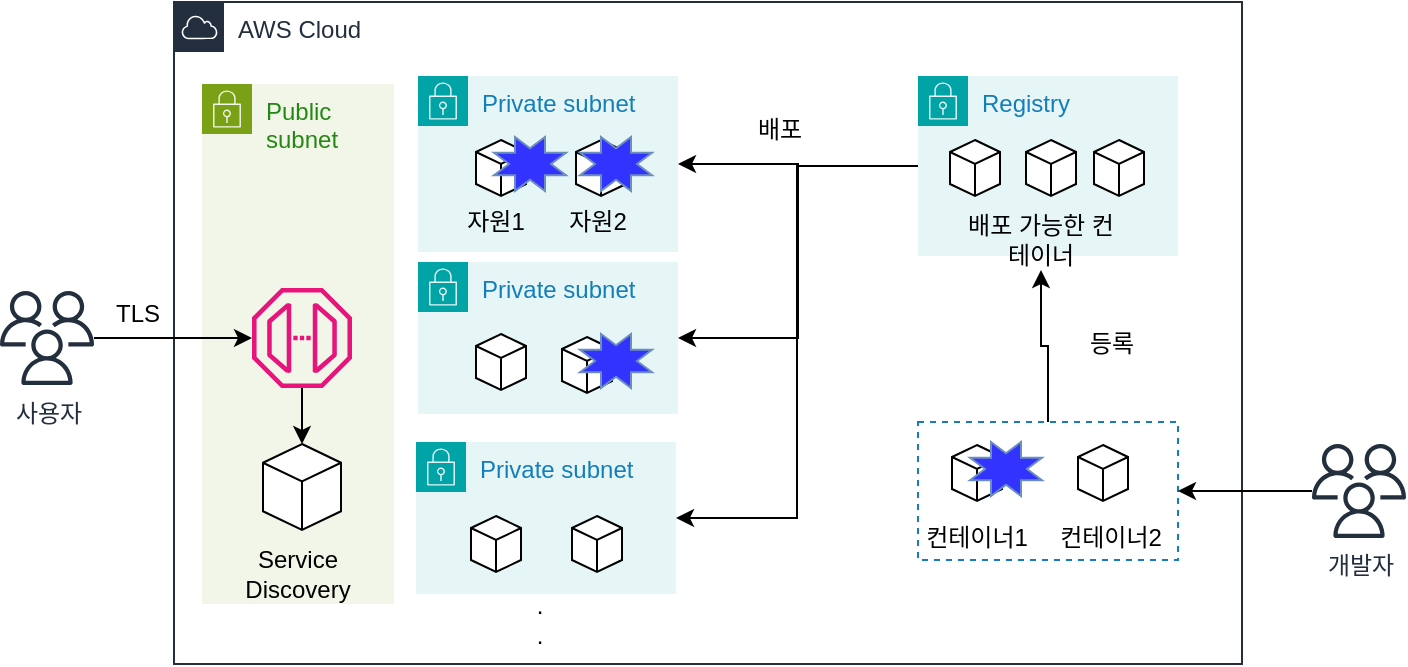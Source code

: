 <mxfile version="22.1.11" type="github">
  <diagram name="페이지-1" id="Fll2SXyJmTGVgI3FMVlQ">
    <mxGraphModel dx="909" dy="542" grid="0" gridSize="10" guides="1" tooltips="1" connect="1" arrows="1" fold="1" page="1" pageScale="1" pageWidth="827" pageHeight="1169" math="0" shadow="0">
      <root>
        <mxCell id="0" />
        <mxCell id="1" parent="0" />
        <mxCell id="sD-le9rKMJowbdxNYxYG-1" value="AWS Cloud" style="points=[[0,0],[0.25,0],[0.5,0],[0.75,0],[1,0],[1,0.25],[1,0.5],[1,0.75],[1,1],[0.75,1],[0.5,1],[0.25,1],[0,1],[0,0.75],[0,0.5],[0,0.25]];outlineConnect=0;gradientColor=none;html=1;whiteSpace=wrap;fontSize=12;fontStyle=0;container=1;pointerEvents=0;collapsible=0;recursiveResize=0;shape=mxgraph.aws4.group;grIcon=mxgraph.aws4.group_aws_cloud;strokeColor=#232F3E;fillColor=none;verticalAlign=top;align=left;spacingLeft=30;fontColor=#232F3E;dashed=0;" vertex="1" parent="1">
          <mxGeometry x="124" y="97" width="534" height="331" as="geometry" />
        </mxCell>
        <mxCell id="sD-le9rKMJowbdxNYxYG-11" value="Public subnet" style="points=[[0,0],[0.25,0],[0.5,0],[0.75,0],[1,0],[1,0.25],[1,0.5],[1,0.75],[1,1],[0.75,1],[0.5,1],[0.25,1],[0,1],[0,0.75],[0,0.5],[0,0.25]];outlineConnect=0;gradientColor=none;html=1;whiteSpace=wrap;fontSize=12;fontStyle=0;container=1;pointerEvents=0;collapsible=0;recursiveResize=0;shape=mxgraph.aws4.group;grIcon=mxgraph.aws4.group_security_group;grStroke=0;strokeColor=#7AA116;fillColor=#F2F6E8;verticalAlign=top;align=left;spacingLeft=30;fontColor=#248814;dashed=0;" vertex="1" parent="sD-le9rKMJowbdxNYxYG-1">
          <mxGeometry x="14" y="41" width="96" height="260" as="geometry" />
        </mxCell>
        <mxCell id="sD-le9rKMJowbdxNYxYG-12" value="" style="sketch=0;outlineConnect=0;fontColor=#232F3E;gradientColor=none;fillColor=#E7157B;strokeColor=none;dashed=0;verticalLabelPosition=bottom;verticalAlign=top;align=center;html=1;fontSize=12;fontStyle=0;aspect=fixed;pointerEvents=1;shape=mxgraph.aws4.endpoint;" vertex="1" parent="sD-le9rKMJowbdxNYxYG-11">
          <mxGeometry x="25" y="102" width="50" height="50" as="geometry" />
        </mxCell>
        <mxCell id="sD-le9rKMJowbdxNYxYG-13" value="" style="html=1;whiteSpace=wrap;shape=isoCube2;backgroundOutline=1;isoAngle=15;" vertex="1" parent="sD-le9rKMJowbdxNYxYG-11">
          <mxGeometry x="30.5" y="180" width="39" height="43" as="geometry" />
        </mxCell>
        <mxCell id="sD-le9rKMJowbdxNYxYG-14" value="Service Discovery" style="text;html=1;strokeColor=none;fillColor=none;align=center;verticalAlign=middle;whiteSpace=wrap;rounded=0;" vertex="1" parent="sD-le9rKMJowbdxNYxYG-11">
          <mxGeometry x="18" y="230" width="60" height="30" as="geometry" />
        </mxCell>
        <mxCell id="sD-le9rKMJowbdxNYxYG-23" style="edgeStyle=orthogonalEdgeStyle;rounded=0;orthogonalLoop=1;jettySize=auto;html=1;entryX=0.5;entryY=0;entryDx=0;entryDy=0;entryPerimeter=0;" edge="1" parent="sD-le9rKMJowbdxNYxYG-11" source="sD-le9rKMJowbdxNYxYG-12" target="sD-le9rKMJowbdxNYxYG-13">
          <mxGeometry relative="1" as="geometry" />
        </mxCell>
        <mxCell id="sD-le9rKMJowbdxNYxYG-7" value="Private subnet" style="points=[[0,0],[0.25,0],[0.5,0],[0.75,0],[1,0],[1,0.25],[1,0.5],[1,0.75],[1,1],[0.75,1],[0.5,1],[0.25,1],[0,1],[0,0.75],[0,0.5],[0,0.25]];outlineConnect=0;gradientColor=none;html=1;whiteSpace=wrap;fontSize=12;fontStyle=0;container=1;pointerEvents=0;collapsible=0;recursiveResize=0;shape=mxgraph.aws4.group;grIcon=mxgraph.aws4.group_security_group;grStroke=0;strokeColor=#00A4A6;fillColor=#E6F6F7;verticalAlign=top;align=left;spacingLeft=30;fontColor=#147EBA;dashed=0;" vertex="1" parent="sD-le9rKMJowbdxNYxYG-1">
          <mxGeometry x="122" y="37" width="130" height="88" as="geometry" />
        </mxCell>
        <mxCell id="sD-le9rKMJowbdxNYxYG-16" value="" style="html=1;whiteSpace=wrap;shape=isoCube2;backgroundOutline=1;isoAngle=15;" vertex="1" parent="sD-le9rKMJowbdxNYxYG-7">
          <mxGeometry x="29" y="32" width="25" height="28" as="geometry" />
        </mxCell>
        <mxCell id="sD-le9rKMJowbdxNYxYG-17" value="" style="html=1;whiteSpace=wrap;shape=isoCube2;backgroundOutline=1;isoAngle=15;" vertex="1" parent="sD-le9rKMJowbdxNYxYG-7">
          <mxGeometry x="79" y="32" width="25" height="28" as="geometry" />
        </mxCell>
        <mxCell id="sD-le9rKMJowbdxNYxYG-18" value="자원1" style="text;html=1;strokeColor=none;fillColor=none;align=center;verticalAlign=middle;whiteSpace=wrap;rounded=0;" vertex="1" parent="sD-le9rKMJowbdxNYxYG-7">
          <mxGeometry x="9" y="58" width="60" height="30" as="geometry" />
        </mxCell>
        <mxCell id="sD-le9rKMJowbdxNYxYG-19" value="자원2" style="text;html=1;strokeColor=none;fillColor=none;align=center;verticalAlign=middle;whiteSpace=wrap;rounded=0;" vertex="1" parent="sD-le9rKMJowbdxNYxYG-7">
          <mxGeometry x="60" y="58" width="60" height="30" as="geometry" />
        </mxCell>
        <mxCell id="sD-le9rKMJowbdxNYxYG-20" value="" style="verticalLabelPosition=bottom;verticalAlign=top;html=1;shape=mxgraph.basic.8_point_star;fillColor=#3333FF;strokeColor=#6c8ebf;" vertex="1" parent="sD-le9rKMJowbdxNYxYG-7">
          <mxGeometry x="38" y="30.5" width="36" height="27" as="geometry" />
        </mxCell>
        <mxCell id="sD-le9rKMJowbdxNYxYG-21" value="" style="verticalLabelPosition=bottom;verticalAlign=top;html=1;shape=mxgraph.basic.8_point_star;fillColor=#3333FF;strokeColor=#6c8ebf;" vertex="1" parent="sD-le9rKMJowbdxNYxYG-7">
          <mxGeometry x="81" y="30.5" width="36" height="27" as="geometry" />
        </mxCell>
        <mxCell id="sD-le9rKMJowbdxNYxYG-9" value="Private subnet" style="points=[[0,0],[0.25,0],[0.5,0],[0.75,0],[1,0],[1,0.25],[1,0.5],[1,0.75],[1,1],[0.75,1],[0.5,1],[0.25,1],[0,1],[0,0.75],[0,0.5],[0,0.25]];outlineConnect=0;gradientColor=none;html=1;whiteSpace=wrap;fontSize=12;fontStyle=0;container=1;pointerEvents=0;collapsible=0;recursiveResize=0;shape=mxgraph.aws4.group;grIcon=mxgraph.aws4.group_security_group;grStroke=0;strokeColor=#00A4A6;fillColor=#E6F6F7;verticalAlign=top;align=left;spacingLeft=30;fontColor=#147EBA;dashed=0;" vertex="1" parent="sD-le9rKMJowbdxNYxYG-1">
          <mxGeometry x="122" y="130" width="130" height="76" as="geometry" />
        </mxCell>
        <mxCell id="sD-le9rKMJowbdxNYxYG-47" value="" style="html=1;whiteSpace=wrap;shape=isoCube2;backgroundOutline=1;isoAngle=15;" vertex="1" parent="sD-le9rKMJowbdxNYxYG-9">
          <mxGeometry x="72" y="37.5" width="25" height="28" as="geometry" />
        </mxCell>
        <mxCell id="sD-le9rKMJowbdxNYxYG-48" value="" style="verticalLabelPosition=bottom;verticalAlign=top;html=1;shape=mxgraph.basic.8_point_star;fillColor=#3333FF;strokeColor=#6c8ebf;" vertex="1" parent="sD-le9rKMJowbdxNYxYG-9">
          <mxGeometry x="81" y="36" width="36" height="27" as="geometry" />
        </mxCell>
        <mxCell id="sD-le9rKMJowbdxNYxYG-49" value="" style="html=1;whiteSpace=wrap;shape=isoCube2;backgroundOutline=1;isoAngle=15;" vertex="1" parent="sD-le9rKMJowbdxNYxYG-9">
          <mxGeometry x="29" y="36" width="25" height="28" as="geometry" />
        </mxCell>
        <mxCell id="sD-le9rKMJowbdxNYxYG-10" value="Private subnet" style="points=[[0,0],[0.25,0],[0.5,0],[0.75,0],[1,0],[1,0.25],[1,0.5],[1,0.75],[1,1],[0.75,1],[0.5,1],[0.25,1],[0,1],[0,0.75],[0,0.5],[0,0.25]];outlineConnect=0;gradientColor=none;html=1;whiteSpace=wrap;fontSize=12;fontStyle=0;container=1;pointerEvents=0;collapsible=0;recursiveResize=0;shape=mxgraph.aws4.group;grIcon=mxgraph.aws4.group_security_group;grStroke=0;strokeColor=#00A4A6;fillColor=#E6F6F7;verticalAlign=top;align=left;spacingLeft=30;fontColor=#147EBA;dashed=0;" vertex="1" parent="sD-le9rKMJowbdxNYxYG-1">
          <mxGeometry x="121" y="220" width="130" height="76" as="geometry" />
        </mxCell>
        <mxCell id="sD-le9rKMJowbdxNYxYG-50" value="" style="html=1;whiteSpace=wrap;shape=isoCube2;backgroundOutline=1;isoAngle=15;" vertex="1" parent="sD-le9rKMJowbdxNYxYG-10">
          <mxGeometry x="27.5" y="37" width="25" height="28" as="geometry" />
        </mxCell>
        <mxCell id="sD-le9rKMJowbdxNYxYG-51" value="" style="html=1;whiteSpace=wrap;shape=isoCube2;backgroundOutline=1;isoAngle=15;" vertex="1" parent="sD-le9rKMJowbdxNYxYG-10">
          <mxGeometry x="78" y="37" width="25" height="28" as="geometry" />
        </mxCell>
        <mxCell id="sD-le9rKMJowbdxNYxYG-40" style="edgeStyle=orthogonalEdgeStyle;rounded=0;orthogonalLoop=1;jettySize=auto;html=1;" edge="1" parent="sD-le9rKMJowbdxNYxYG-1" source="sD-le9rKMJowbdxNYxYG-24" target="sD-le9rKMJowbdxNYxYG-7">
          <mxGeometry relative="1" as="geometry" />
        </mxCell>
        <mxCell id="sD-le9rKMJowbdxNYxYG-41" style="edgeStyle=orthogonalEdgeStyle;rounded=0;orthogonalLoop=1;jettySize=auto;html=1;entryX=1;entryY=0.5;entryDx=0;entryDy=0;" edge="1" parent="sD-le9rKMJowbdxNYxYG-1" source="sD-le9rKMJowbdxNYxYG-24" target="sD-le9rKMJowbdxNYxYG-9">
          <mxGeometry relative="1" as="geometry" />
        </mxCell>
        <mxCell id="sD-le9rKMJowbdxNYxYG-42" style="edgeStyle=orthogonalEdgeStyle;rounded=0;orthogonalLoop=1;jettySize=auto;html=1;entryX=1;entryY=0.5;entryDx=0;entryDy=0;" edge="1" parent="sD-le9rKMJowbdxNYxYG-1" source="sD-le9rKMJowbdxNYxYG-24" target="sD-le9rKMJowbdxNYxYG-10">
          <mxGeometry relative="1" as="geometry" />
        </mxCell>
        <mxCell id="sD-le9rKMJowbdxNYxYG-24" value="Registry" style="points=[[0,0],[0.25,0],[0.5,0],[0.75,0],[1,0],[1,0.25],[1,0.5],[1,0.75],[1,1],[0.75,1],[0.5,1],[0.25,1],[0,1],[0,0.75],[0,0.5],[0,0.25]];outlineConnect=0;gradientColor=none;html=1;whiteSpace=wrap;fontSize=12;fontStyle=0;container=1;pointerEvents=0;collapsible=0;recursiveResize=0;shape=mxgraph.aws4.group;grIcon=mxgraph.aws4.group_security_group;grStroke=0;strokeColor=#00A4A6;fillColor=#E6F6F7;verticalAlign=top;align=left;spacingLeft=30;fontColor=#147EBA;dashed=0;" vertex="1" parent="sD-le9rKMJowbdxNYxYG-1">
          <mxGeometry x="372" y="37" width="130" height="90" as="geometry" />
        </mxCell>
        <mxCell id="sD-le9rKMJowbdxNYxYG-25" value="" style="html=1;whiteSpace=wrap;shape=isoCube2;backgroundOutline=1;isoAngle=15;" vertex="1" parent="sD-le9rKMJowbdxNYxYG-24">
          <mxGeometry x="16" y="32" width="25" height="28" as="geometry" />
        </mxCell>
        <mxCell id="sD-le9rKMJowbdxNYxYG-28" value="" style="html=1;whiteSpace=wrap;shape=isoCube2;backgroundOutline=1;isoAngle=15;" vertex="1" parent="sD-le9rKMJowbdxNYxYG-24">
          <mxGeometry x="54" y="32" width="25" height="28" as="geometry" />
        </mxCell>
        <mxCell id="sD-le9rKMJowbdxNYxYG-29" value="" style="html=1;whiteSpace=wrap;shape=isoCube2;backgroundOutline=1;isoAngle=15;" vertex="1" parent="sD-le9rKMJowbdxNYxYG-24">
          <mxGeometry x="88" y="32" width="25" height="28" as="geometry" />
        </mxCell>
        <mxCell id="sD-le9rKMJowbdxNYxYG-30" value="배포 가능한 컨테이너" style="text;html=1;strokeColor=none;fillColor=none;align=center;verticalAlign=middle;whiteSpace=wrap;rounded=0;" vertex="1" parent="sD-le9rKMJowbdxNYxYG-24">
          <mxGeometry x="22" y="67" width="79" height="30" as="geometry" />
        </mxCell>
        <mxCell id="sD-le9rKMJowbdxNYxYG-45" style="edgeStyle=orthogonalEdgeStyle;rounded=0;orthogonalLoop=1;jettySize=auto;html=1;entryX=0.5;entryY=1;entryDx=0;entryDy=0;" edge="1" parent="sD-le9rKMJowbdxNYxYG-1" source="sD-le9rKMJowbdxNYxYG-31" target="sD-le9rKMJowbdxNYxYG-30">
          <mxGeometry relative="1" as="geometry" />
        </mxCell>
        <mxCell id="sD-le9rKMJowbdxNYxYG-31" value="" style="fillColor=none;strokeColor=#147EBA;dashed=1;verticalAlign=top;fontStyle=0;fontColor=#147EBA;whiteSpace=wrap;html=1;" vertex="1" parent="sD-le9rKMJowbdxNYxYG-1">
          <mxGeometry x="372" y="210" width="130" height="69" as="geometry" />
        </mxCell>
        <mxCell id="sD-le9rKMJowbdxNYxYG-32" value="" style="html=1;whiteSpace=wrap;shape=isoCube2;backgroundOutline=1;isoAngle=15;" vertex="1" parent="sD-le9rKMJowbdxNYxYG-1">
          <mxGeometry x="389" y="221.5" width="25" height="28" as="geometry" />
        </mxCell>
        <mxCell id="sD-le9rKMJowbdxNYxYG-33" value="" style="verticalLabelPosition=bottom;verticalAlign=top;html=1;shape=mxgraph.basic.8_point_star;fillColor=#3333FF;strokeColor=#6c8ebf;" vertex="1" parent="sD-le9rKMJowbdxNYxYG-1">
          <mxGeometry x="398" y="220" width="36" height="27" as="geometry" />
        </mxCell>
        <mxCell id="sD-le9rKMJowbdxNYxYG-34" value="" style="html=1;whiteSpace=wrap;shape=isoCube2;backgroundOutline=1;isoAngle=15;" vertex="1" parent="sD-le9rKMJowbdxNYxYG-1">
          <mxGeometry x="452" y="221.5" width="25" height="28" as="geometry" />
        </mxCell>
        <mxCell id="sD-le9rKMJowbdxNYxYG-35" value="컨테이너1" style="text;html=1;strokeColor=none;fillColor=none;align=center;verticalAlign=middle;whiteSpace=wrap;rounded=0;" vertex="1" parent="sD-le9rKMJowbdxNYxYG-1">
          <mxGeometry x="362" y="253" width="79" height="30" as="geometry" />
        </mxCell>
        <mxCell id="sD-le9rKMJowbdxNYxYG-36" value="컨테이너2" style="text;html=1;strokeColor=none;fillColor=none;align=center;verticalAlign=middle;whiteSpace=wrap;rounded=0;" vertex="1" parent="sD-le9rKMJowbdxNYxYG-1">
          <mxGeometry x="429" y="253" width="79" height="30" as="geometry" />
        </mxCell>
        <mxCell id="sD-le9rKMJowbdxNYxYG-38" value="TLS" style="text;html=1;strokeColor=none;fillColor=none;align=center;verticalAlign=middle;whiteSpace=wrap;rounded=0;" vertex="1" parent="sD-le9rKMJowbdxNYxYG-1">
          <mxGeometry x="-48" y="141" width="60" height="30" as="geometry" />
        </mxCell>
        <mxCell id="sD-le9rKMJowbdxNYxYG-43" value="배포" style="text;html=1;strokeColor=none;fillColor=none;align=center;verticalAlign=middle;whiteSpace=wrap;rounded=0;" vertex="1" parent="sD-le9rKMJowbdxNYxYG-1">
          <mxGeometry x="273" y="49" width="60" height="30" as="geometry" />
        </mxCell>
        <mxCell id="sD-le9rKMJowbdxNYxYG-46" value="등록" style="text;html=1;strokeColor=none;fillColor=none;align=center;verticalAlign=middle;whiteSpace=wrap;rounded=0;" vertex="1" parent="sD-le9rKMJowbdxNYxYG-1">
          <mxGeometry x="438.5" y="156" width="60" height="30" as="geometry" />
        </mxCell>
        <mxCell id="sD-le9rKMJowbdxNYxYG-52" value=".&lt;br&gt;." style="text;html=1;strokeColor=none;fillColor=none;align=center;verticalAlign=middle;whiteSpace=wrap;rounded=0;" vertex="1" parent="sD-le9rKMJowbdxNYxYG-1">
          <mxGeometry x="153" y="294" width="60" height="30" as="geometry" />
        </mxCell>
        <mxCell id="sD-le9rKMJowbdxNYxYG-15" value="사용자" style="sketch=0;outlineConnect=0;fontColor=#232F3E;gradientColor=none;fillColor=#232F3D;strokeColor=none;dashed=0;verticalLabelPosition=bottom;verticalAlign=top;align=center;html=1;fontSize=12;fontStyle=0;aspect=fixed;pointerEvents=1;shape=mxgraph.aws4.users;" vertex="1" parent="1">
          <mxGeometry x="37" y="241.5" width="47" height="47" as="geometry" />
        </mxCell>
        <mxCell id="sD-le9rKMJowbdxNYxYG-22" style="edgeStyle=orthogonalEdgeStyle;rounded=0;orthogonalLoop=1;jettySize=auto;html=1;" edge="1" parent="1" source="sD-le9rKMJowbdxNYxYG-15" target="sD-le9rKMJowbdxNYxYG-12">
          <mxGeometry relative="1" as="geometry" />
        </mxCell>
        <mxCell id="sD-le9rKMJowbdxNYxYG-44" style="edgeStyle=orthogonalEdgeStyle;rounded=0;orthogonalLoop=1;jettySize=auto;html=1;" edge="1" parent="1" source="sD-le9rKMJowbdxNYxYG-37" target="sD-le9rKMJowbdxNYxYG-31">
          <mxGeometry relative="1" as="geometry" />
        </mxCell>
        <mxCell id="sD-le9rKMJowbdxNYxYG-37" value="개발자" style="sketch=0;outlineConnect=0;fontColor=#232F3E;gradientColor=none;fillColor=#232F3D;strokeColor=none;dashed=0;verticalLabelPosition=bottom;verticalAlign=top;align=center;html=1;fontSize=12;fontStyle=0;aspect=fixed;pointerEvents=1;shape=mxgraph.aws4.users;" vertex="1" parent="1">
          <mxGeometry x="693" y="318" width="47" height="47" as="geometry" />
        </mxCell>
      </root>
    </mxGraphModel>
  </diagram>
</mxfile>
